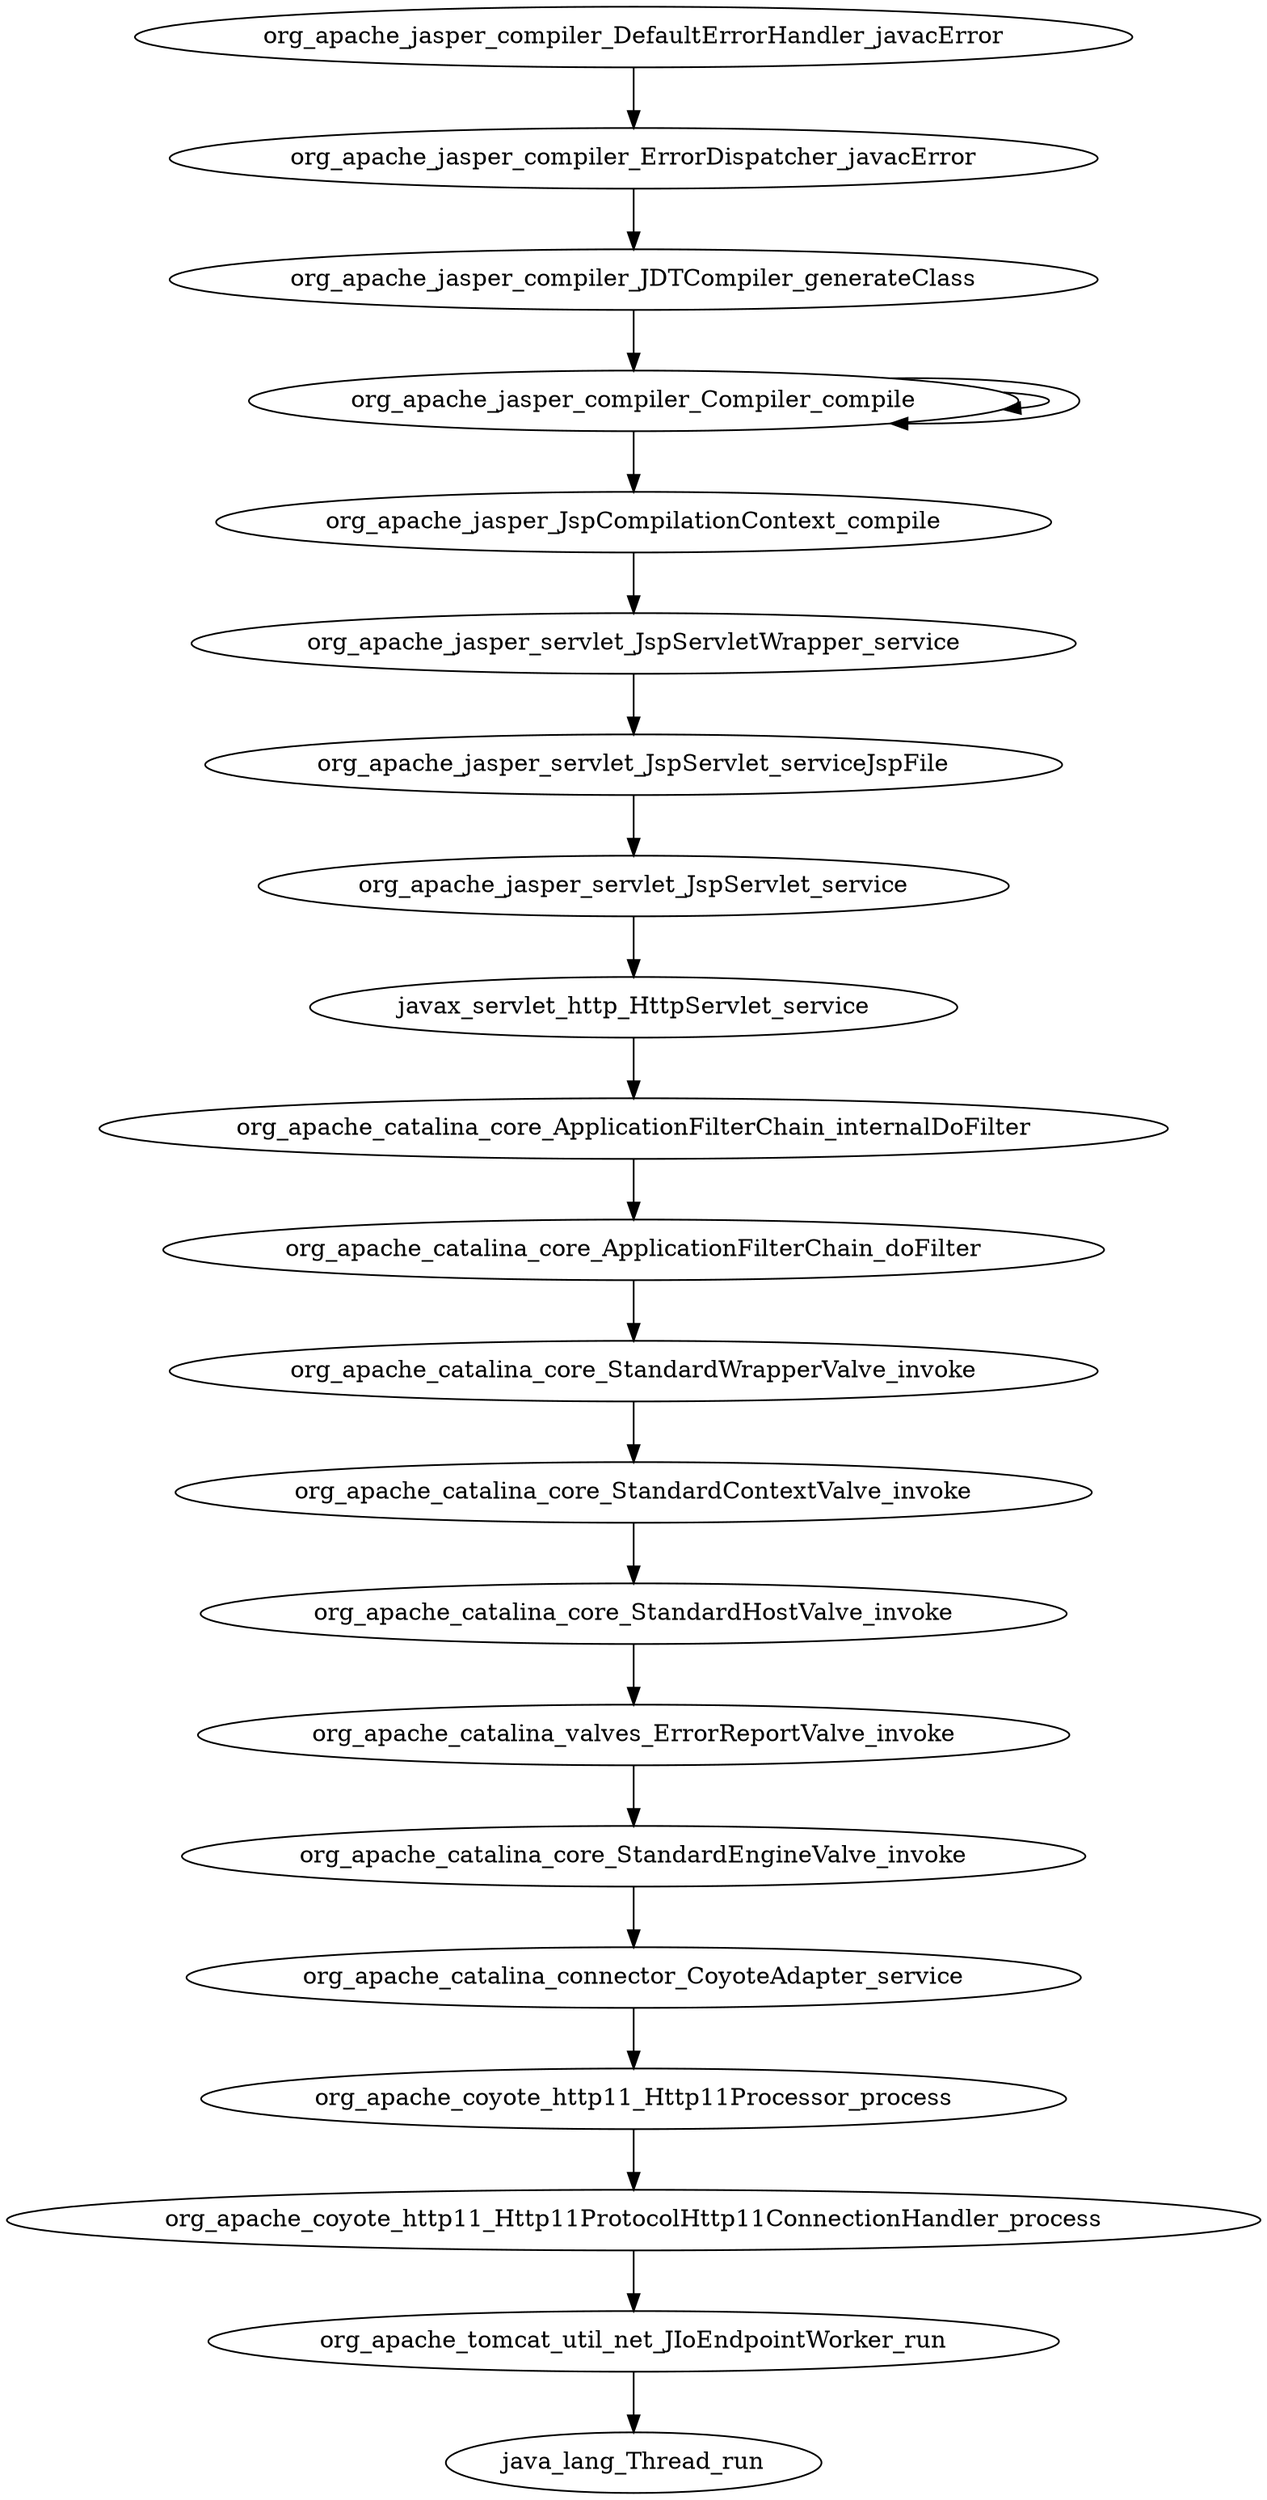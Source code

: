 digraph {
org_apache_jasper_compiler_DefaultErrorHandler_javacError -> org_apache_jasper_compiler_ErrorDispatcher_javacError
org_apache_jasper_compiler_ErrorDispatcher_javacError -> org_apache_jasper_compiler_JDTCompiler_generateClass
org_apache_jasper_compiler_JDTCompiler_generateClass -> org_apache_jasper_compiler_Compiler_compile
org_apache_jasper_compiler_Compiler_compile -> org_apache_jasper_compiler_Compiler_compile
org_apache_jasper_compiler_Compiler_compile -> org_apache_jasper_compiler_Compiler_compile
org_apache_jasper_compiler_Compiler_compile -> org_apache_jasper_JspCompilationContext_compile
org_apache_jasper_JspCompilationContext_compile -> org_apache_jasper_servlet_JspServletWrapper_service
org_apache_jasper_servlet_JspServletWrapper_service -> org_apache_jasper_servlet_JspServlet_serviceJspFile
org_apache_jasper_servlet_JspServlet_serviceJspFile -> org_apache_jasper_servlet_JspServlet_service
org_apache_jasper_servlet_JspServlet_service -> javax_servlet_http_HttpServlet_service
javax_servlet_http_HttpServlet_service -> org_apache_catalina_core_ApplicationFilterChain_internalDoFilter
org_apache_catalina_core_ApplicationFilterChain_internalDoFilter -> org_apache_catalina_core_ApplicationFilterChain_doFilter
org_apache_catalina_core_ApplicationFilterChain_doFilter -> org_apache_catalina_core_StandardWrapperValve_invoke
org_apache_catalina_core_StandardWrapperValve_invoke -> org_apache_catalina_core_StandardContextValve_invoke
org_apache_catalina_core_StandardContextValve_invoke -> org_apache_catalina_core_StandardHostValve_invoke
org_apache_catalina_core_StandardHostValve_invoke -> org_apache_catalina_valves_ErrorReportValve_invoke
org_apache_catalina_valves_ErrorReportValve_invoke -> org_apache_catalina_core_StandardEngineValve_invoke
org_apache_catalina_core_StandardEngineValve_invoke -> org_apache_catalina_connector_CoyoteAdapter_service
org_apache_catalina_connector_CoyoteAdapter_service -> org_apache_coyote_http11_Http11Processor_process
org_apache_coyote_http11_Http11Processor_process -> org_apache_coyote_http11_Http11ProtocolHttp11ConnectionHandler_process
org_apache_coyote_http11_Http11ProtocolHttp11ConnectionHandler_process -> org_apache_tomcat_util_net_JIoEndpointWorker_run
org_apache_tomcat_util_net_JIoEndpointWorker_run -> java_lang_Thread_run
}